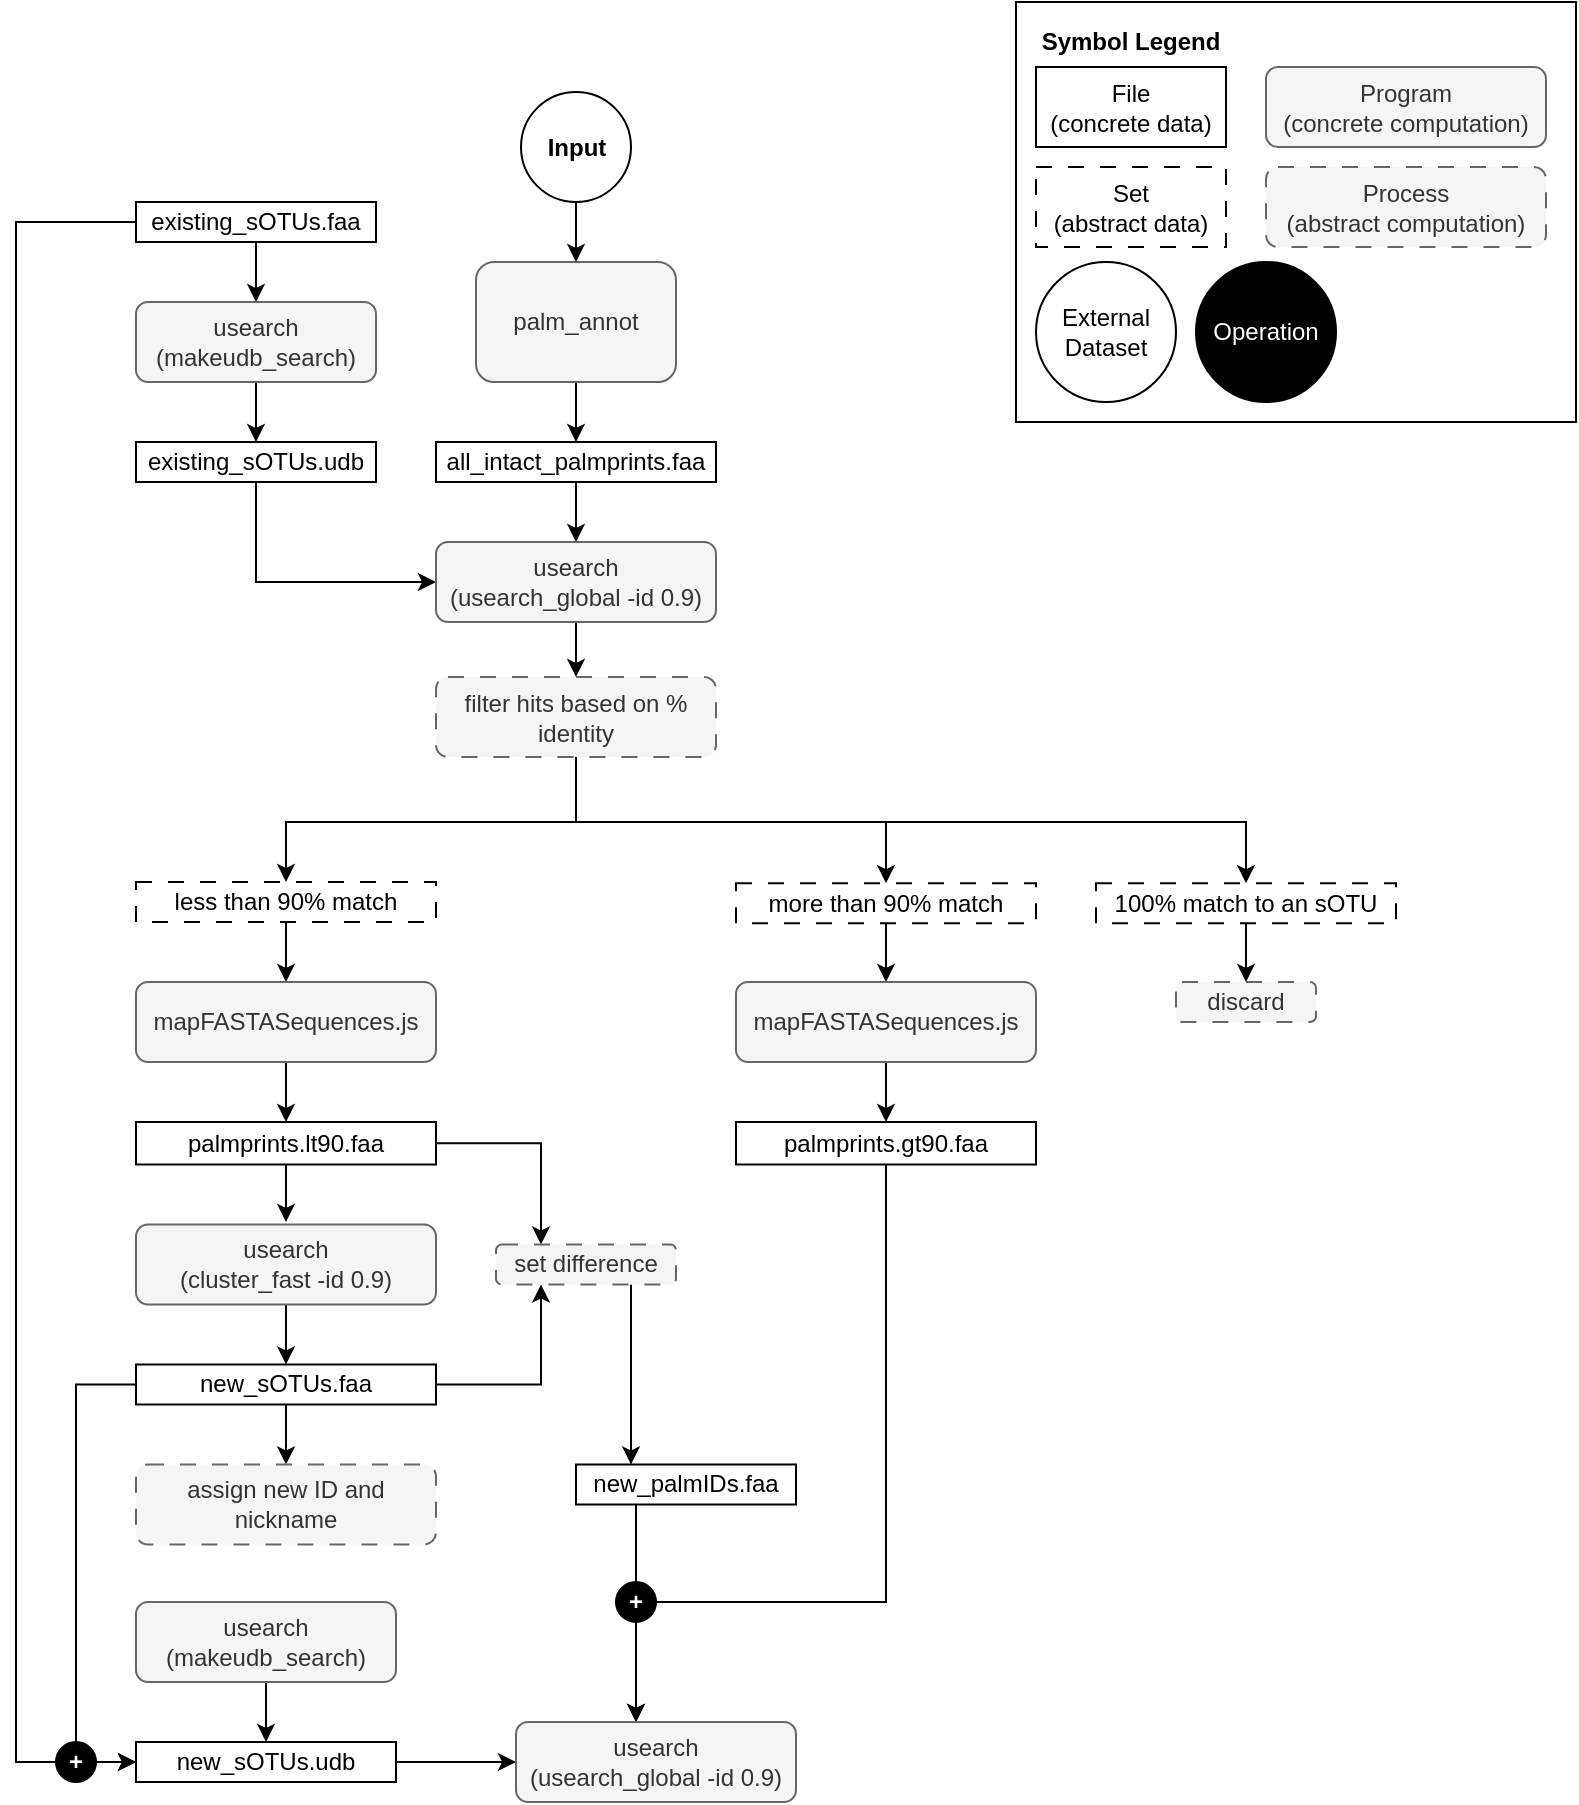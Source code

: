 <mxfile version="24.7.5">
  <diagram name="Page-1" id="xePpAwtWUjEFdL4y1r4D">
    <mxGraphModel dx="991" dy="774" grid="1" gridSize="10" guides="1" tooltips="1" connect="1" arrows="1" fold="1" page="1" pageScale="1" pageWidth="1100" pageHeight="850" math="0" shadow="0">
      <root>
        <mxCell id="0" />
        <mxCell id="1" parent="0" />
        <mxCell id="pcEnY2RNjyqCKXGkyiXo-41" value="" style="rounded=0;whiteSpace=wrap;html=1;" parent="1" vertex="1">
          <mxGeometry x="520" y="160" width="280" height="210" as="geometry" />
        </mxCell>
        <mxCell id="pcEnY2RNjyqCKXGkyiXo-3" value="&lt;b&gt;Input&lt;/b&gt;" style="ellipse;whiteSpace=wrap;html=1;aspect=fixed;" parent="1" vertex="1">
          <mxGeometry x="272.5" y="205" width="55" height="55" as="geometry" />
        </mxCell>
        <mxCell id="pcEnY2RNjyqCKXGkyiXo-24" style="edgeStyle=none;rounded=0;orthogonalLoop=1;jettySize=auto;html=1;entryX=0.5;entryY=0;entryDx=0;entryDy=0;" parent="1" source="pcEnY2RNjyqCKXGkyiXo-5" target="pcEnY2RNjyqCKXGkyiXo-23" edge="1">
          <mxGeometry relative="1" as="geometry" />
        </mxCell>
        <mxCell id="pcEnY2RNjyqCKXGkyiXo-5" value="palm_annot" style="rounded=1;whiteSpace=wrap;html=1;fillColor=#f5f5f5;strokeColor=#666666;fontColor=#333333;" parent="1" vertex="1">
          <mxGeometry x="250" y="290" width="100" height="60" as="geometry" />
        </mxCell>
        <mxCell id="pcEnY2RNjyqCKXGkyiXo-22" style="edgeStyle=none;rounded=0;orthogonalLoop=1;jettySize=auto;html=1;entryX=0.5;entryY=0;entryDx=0;entryDy=0;" parent="1" target="pcEnY2RNjyqCKXGkyiXo-5" edge="1">
          <mxGeometry relative="1" as="geometry">
            <mxPoint x="300" y="260" as="sourcePoint" />
          </mxGeometry>
        </mxCell>
        <mxCell id="pcEnY2RNjyqCKXGkyiXo-31" style="edgeStyle=none;rounded=0;orthogonalLoop=1;jettySize=auto;html=1;entryX=0.5;entryY=0;entryDx=0;entryDy=0;" parent="1" source="pcEnY2RNjyqCKXGkyiXo-23" target="pcEnY2RNjyqCKXGkyiXo-30" edge="1">
          <mxGeometry relative="1" as="geometry" />
        </mxCell>
        <mxCell id="pcEnY2RNjyqCKXGkyiXo-23" value="&lt;div&gt;all_intact_palmprints.faa&lt;/div&gt;" style="rounded=0;whiteSpace=wrap;html=1;" parent="1" vertex="1">
          <mxGeometry x="230" y="380" width="140" height="20" as="geometry" />
        </mxCell>
        <mxCell id="pcEnY2RNjyqCKXGkyiXo-28" style="edgeStyle=none;rounded=0;orthogonalLoop=1;jettySize=auto;html=1;entryX=0.5;entryY=0;entryDx=0;entryDy=0;" parent="1" source="pcEnY2RNjyqCKXGkyiXo-25" target="pcEnY2RNjyqCKXGkyiXo-26" edge="1">
          <mxGeometry relative="1" as="geometry" />
        </mxCell>
        <mxCell id="qipjCbiUXeIvuoldf0_X-96" style="edgeStyle=orthogonalEdgeStyle;rounded=0;orthogonalLoop=1;jettySize=auto;html=1;entryX=0;entryY=0.5;entryDx=0;entryDy=0;" edge="1" parent="1" source="pcEnY2RNjyqCKXGkyiXo-25" target="qipjCbiUXeIvuoldf0_X-84">
          <mxGeometry relative="1" as="geometry">
            <Array as="points">
              <mxPoint x="20" y="270" />
              <mxPoint x="20" y="1040" />
            </Array>
          </mxGeometry>
        </mxCell>
        <mxCell id="pcEnY2RNjyqCKXGkyiXo-25" value="&lt;div&gt;existing_sOTUs.faa&lt;/div&gt;" style="rounded=0;whiteSpace=wrap;html=1;" parent="1" vertex="1">
          <mxGeometry x="80" y="260" width="120" height="20" as="geometry" />
        </mxCell>
        <mxCell id="pcEnY2RNjyqCKXGkyiXo-29" style="edgeStyle=none;rounded=0;orthogonalLoop=1;jettySize=auto;html=1;entryX=0.5;entryY=0;entryDx=0;entryDy=0;" parent="1" source="pcEnY2RNjyqCKXGkyiXo-26" target="pcEnY2RNjyqCKXGkyiXo-27" edge="1">
          <mxGeometry relative="1" as="geometry" />
        </mxCell>
        <mxCell id="pcEnY2RNjyqCKXGkyiXo-26" value="&lt;div&gt;usearch&lt;/div&gt;&lt;div&gt;(makeudb_search)&lt;br&gt;&lt;/div&gt;" style="rounded=1;whiteSpace=wrap;html=1;fillColor=#f5f5f5;strokeColor=#666666;fontColor=#333333;" parent="1" vertex="1">
          <mxGeometry x="80" y="310" width="120" height="40" as="geometry" />
        </mxCell>
        <mxCell id="pcEnY2RNjyqCKXGkyiXo-32" style="edgeStyle=none;rounded=0;orthogonalLoop=1;jettySize=auto;html=1;exitX=0.5;exitY=1;exitDx=0;exitDy=0;entryX=0;entryY=0.5;entryDx=0;entryDy=0;" parent="1" source="pcEnY2RNjyqCKXGkyiXo-27" target="pcEnY2RNjyqCKXGkyiXo-30" edge="1">
          <mxGeometry relative="1" as="geometry">
            <Array as="points">
              <mxPoint x="140" y="450" />
            </Array>
          </mxGeometry>
        </mxCell>
        <mxCell id="pcEnY2RNjyqCKXGkyiXo-27" value="&lt;div&gt;existing_sOTUs.udb&lt;/div&gt;" style="rounded=0;whiteSpace=wrap;html=1;" parent="1" vertex="1">
          <mxGeometry x="80" y="380" width="120" height="20" as="geometry" />
        </mxCell>
        <mxCell id="qipjCbiUXeIvuoldf0_X-47" style="edgeStyle=orthogonalEdgeStyle;rounded=0;orthogonalLoop=1;jettySize=auto;html=1;entryX=0.5;entryY=0;entryDx=0;entryDy=0;" edge="1" parent="1" source="pcEnY2RNjyqCKXGkyiXo-30" target="qipjCbiUXeIvuoldf0_X-12">
          <mxGeometry relative="1" as="geometry" />
        </mxCell>
        <mxCell id="pcEnY2RNjyqCKXGkyiXo-30" value="&lt;div&gt;usearch&lt;/div&gt;&lt;div&gt;(usearch_global -id 0.9)&lt;br&gt;&lt;/div&gt;" style="rounded=1;whiteSpace=wrap;html=1;fillColor=#f5f5f5;strokeColor=#666666;fontColor=#333333;" parent="1" vertex="1">
          <mxGeometry x="230" y="430" width="140" height="40" as="geometry" />
        </mxCell>
        <mxCell id="pcEnY2RNjyqCKXGkyiXo-35" value="&lt;div&gt;External&lt;/div&gt;&lt;div&gt;Dataset&lt;br&gt;&lt;/div&gt;" style="ellipse;whiteSpace=wrap;html=1;aspect=fixed;" parent="1" vertex="1">
          <mxGeometry x="530" y="290" width="70" height="70" as="geometry" />
        </mxCell>
        <mxCell id="pcEnY2RNjyqCKXGkyiXo-36" value="&lt;div&gt;File&lt;/div&gt;&lt;div&gt;(concrete data)&lt;br&gt;&lt;/div&gt;" style="rounded=0;whiteSpace=wrap;html=1;" parent="1" vertex="1">
          <mxGeometry x="530" y="192.5" width="95" height="40" as="geometry" />
        </mxCell>
        <mxCell id="pcEnY2RNjyqCKXGkyiXo-37" value="&lt;div&gt;Set&lt;/div&gt;&lt;div&gt;(abstract data)&lt;br&gt;&lt;/div&gt;" style="rounded=0;whiteSpace=wrap;html=1;dashed=1;dashPattern=8 8;" parent="1" vertex="1">
          <mxGeometry x="530" y="242.5" width="95" height="40" as="geometry" />
        </mxCell>
        <mxCell id="pcEnY2RNjyqCKXGkyiXo-38" value="&lt;div&gt;Program&lt;/div&gt;&lt;div&gt;(concrete computation)&lt;br&gt;&lt;/div&gt;" style="rounded=1;whiteSpace=wrap;html=1;fillColor=#f5f5f5;strokeColor=#666666;fontColor=#333333;" parent="1" vertex="1">
          <mxGeometry x="645" y="192.5" width="140" height="40" as="geometry" />
        </mxCell>
        <mxCell id="pcEnY2RNjyqCKXGkyiXo-40" value="Symbol Legend" style="text;html=1;align=center;verticalAlign=middle;whiteSpace=wrap;rounded=0;fontStyle=1" parent="1" vertex="1">
          <mxGeometry x="530" y="167.5" width="95" height="25" as="geometry" />
        </mxCell>
        <mxCell id="pcEnY2RNjyqCKXGkyiXo-48" value="&lt;div&gt;Process&lt;/div&gt;&lt;div&gt;(abstract computation)&lt;br&gt;&lt;/div&gt;" style="rounded=1;whiteSpace=wrap;html=1;fillColor=#f5f5f5;strokeColor=#666666;fontColor=#333333;dashed=1;dashPattern=8 8;" parent="1" vertex="1">
          <mxGeometry x="645" y="242.5" width="140" height="40" as="geometry" />
        </mxCell>
        <mxCell id="qipjCbiUXeIvuoldf0_X-48" style="edgeStyle=orthogonalEdgeStyle;rounded=0;orthogonalLoop=1;jettySize=auto;html=1;entryX=0.5;entryY=0;entryDx=0;entryDy=0;" edge="1" parent="1" source="qipjCbiUXeIvuoldf0_X-9" target="qipjCbiUXeIvuoldf0_X-18">
          <mxGeometry relative="1" as="geometry" />
        </mxCell>
        <mxCell id="qipjCbiUXeIvuoldf0_X-9" value="&lt;div&gt;&lt;span style=&quot;background-color: initial;&quot;&gt;less than 90% match&lt;/span&gt;&lt;br&gt;&lt;/div&gt;" style="rounded=0;whiteSpace=wrap;html=1;dashed=1;dashPattern=8 8;" vertex="1" parent="1">
          <mxGeometry x="80" y="600" width="150" height="20" as="geometry" />
        </mxCell>
        <mxCell id="qipjCbiUXeIvuoldf0_X-58" style="edgeStyle=orthogonalEdgeStyle;rounded=0;orthogonalLoop=1;jettySize=auto;html=1;entryX=0.5;entryY=0;entryDx=0;entryDy=0;" edge="1" parent="1" source="qipjCbiUXeIvuoldf0_X-12" target="qipjCbiUXeIvuoldf0_X-9">
          <mxGeometry relative="1" as="geometry">
            <Array as="points">
              <mxPoint x="300" y="570" />
              <mxPoint x="155" y="570" />
            </Array>
          </mxGeometry>
        </mxCell>
        <mxCell id="qipjCbiUXeIvuoldf0_X-64" style="edgeStyle=orthogonalEdgeStyle;rounded=0;orthogonalLoop=1;jettySize=auto;html=1;entryX=0.5;entryY=0;entryDx=0;entryDy=0;" edge="1" parent="1" source="qipjCbiUXeIvuoldf0_X-12" target="qipjCbiUXeIvuoldf0_X-60">
          <mxGeometry relative="1" as="geometry">
            <Array as="points">
              <mxPoint x="300" y="570" />
              <mxPoint x="455" y="570" />
            </Array>
          </mxGeometry>
        </mxCell>
        <mxCell id="qipjCbiUXeIvuoldf0_X-70" style="edgeStyle=orthogonalEdgeStyle;rounded=0;orthogonalLoop=1;jettySize=auto;html=1;entryX=0.5;entryY=0;entryDx=0;entryDy=0;" edge="1" parent="1" source="qipjCbiUXeIvuoldf0_X-12" target="qipjCbiUXeIvuoldf0_X-65">
          <mxGeometry relative="1" as="geometry">
            <Array as="points">
              <mxPoint x="300" y="570" />
              <mxPoint x="635" y="570" />
            </Array>
          </mxGeometry>
        </mxCell>
        <mxCell id="qipjCbiUXeIvuoldf0_X-12" value="filter hits based on % identity" style="rounded=1;whiteSpace=wrap;html=1;fillColor=#f5f5f5;strokeColor=#666666;fontColor=#333333;dashed=1;dashPattern=8 8;" vertex="1" parent="1">
          <mxGeometry x="230" y="497.5" width="140" height="40" as="geometry" />
        </mxCell>
        <mxCell id="qipjCbiUXeIvuoldf0_X-88" style="edgeStyle=orthogonalEdgeStyle;rounded=0;orthogonalLoop=1;jettySize=auto;html=1;entryX=0.5;entryY=0;entryDx=0;entryDy=0;" edge="1" parent="1" source="qipjCbiUXeIvuoldf0_X-18" target="qipjCbiUXeIvuoldf0_X-23">
          <mxGeometry relative="1" as="geometry" />
        </mxCell>
        <mxCell id="qipjCbiUXeIvuoldf0_X-18" value="mapFASTASequences.js" style="rounded=1;whiteSpace=wrap;html=1;fillColor=#f5f5f5;strokeColor=#666666;fontColor=#333333;" vertex="1" parent="1">
          <mxGeometry x="80" y="650" width="150" height="40" as="geometry" />
        </mxCell>
        <mxCell id="qipjCbiUXeIvuoldf0_X-81" style="edgeStyle=orthogonalEdgeStyle;rounded=0;orthogonalLoop=1;jettySize=auto;html=1;entryX=0.25;entryY=0;entryDx=0;entryDy=0;" edge="1" parent="1" source="qipjCbiUXeIvuoldf0_X-23" target="qipjCbiUXeIvuoldf0_X-71">
          <mxGeometry relative="1" as="geometry" />
        </mxCell>
        <mxCell id="qipjCbiUXeIvuoldf0_X-89" style="edgeStyle=orthogonalEdgeStyle;rounded=0;orthogonalLoop=1;jettySize=auto;html=1;" edge="1" parent="1" source="qipjCbiUXeIvuoldf0_X-23">
          <mxGeometry relative="1" as="geometry">
            <mxPoint x="155" y="770" as="targetPoint" />
          </mxGeometry>
        </mxCell>
        <mxCell id="qipjCbiUXeIvuoldf0_X-23" value="&lt;div&gt;palmprints.lt90.faa&lt;/div&gt;" style="rounded=0;whiteSpace=wrap;html=1;" vertex="1" parent="1">
          <mxGeometry x="80" y="720" width="150" height="21.25" as="geometry" />
        </mxCell>
        <mxCell id="qipjCbiUXeIvuoldf0_X-26" style="edgeStyle=none;rounded=0;orthogonalLoop=1;jettySize=auto;html=1;entryX=0.5;entryY=0;entryDx=0;entryDy=0;" edge="1" parent="1" source="qipjCbiUXeIvuoldf0_X-27" target="qipjCbiUXeIvuoldf0_X-28">
          <mxGeometry relative="1" as="geometry" />
        </mxCell>
        <mxCell id="qipjCbiUXeIvuoldf0_X-27" value="&lt;div&gt;usearch&lt;/div&gt;&lt;div&gt;(cluster_fast -id 0.9)&lt;br&gt;&lt;/div&gt;" style="rounded=1;whiteSpace=wrap;html=1;fillColor=#f5f5f5;strokeColor=#666666;fontColor=#333333;" vertex="1" parent="1">
          <mxGeometry x="80" y="771.25" width="150" height="40" as="geometry" />
        </mxCell>
        <mxCell id="qipjCbiUXeIvuoldf0_X-37" style="edgeStyle=orthogonalEdgeStyle;rounded=0;orthogonalLoop=1;jettySize=auto;html=1;entryX=0.5;entryY=0;entryDx=0;entryDy=0;" edge="1" parent="1" source="qipjCbiUXeIvuoldf0_X-28" target="qipjCbiUXeIvuoldf0_X-36">
          <mxGeometry relative="1" as="geometry" />
        </mxCell>
        <mxCell id="qipjCbiUXeIvuoldf0_X-79" style="edgeStyle=orthogonalEdgeStyle;rounded=0;orthogonalLoop=1;jettySize=auto;html=1;entryX=0.25;entryY=1;entryDx=0;entryDy=0;" edge="1" parent="1" source="qipjCbiUXeIvuoldf0_X-28" target="qipjCbiUXeIvuoldf0_X-71">
          <mxGeometry relative="1" as="geometry" />
        </mxCell>
        <mxCell id="qipjCbiUXeIvuoldf0_X-95" style="edgeStyle=orthogonalEdgeStyle;rounded=0;orthogonalLoop=1;jettySize=auto;html=1;entryX=0;entryY=0.5;entryDx=0;entryDy=0;" edge="1" parent="1" source="qipjCbiUXeIvuoldf0_X-28" target="qipjCbiUXeIvuoldf0_X-84">
          <mxGeometry relative="1" as="geometry">
            <Array as="points">
              <mxPoint x="50" y="851" />
              <mxPoint x="50" y="1040" />
            </Array>
          </mxGeometry>
        </mxCell>
        <mxCell id="qipjCbiUXeIvuoldf0_X-28" value="&lt;div&gt;new_sOTUs.faa&lt;/div&gt;" style="rounded=0;whiteSpace=wrap;html=1;" vertex="1" parent="1">
          <mxGeometry x="80" y="841.25" width="150" height="20" as="geometry" />
        </mxCell>
        <mxCell id="qipjCbiUXeIvuoldf0_X-36" value="assign new ID and nickname" style="rounded=1;whiteSpace=wrap;html=1;fillColor=#f5f5f5;strokeColor=#666666;fontColor=#333333;dashed=1;dashPattern=8 8;" vertex="1" parent="1">
          <mxGeometry x="80" y="891.25" width="150" height="40" as="geometry" />
        </mxCell>
        <mxCell id="qipjCbiUXeIvuoldf0_X-59" style="edgeStyle=orthogonalEdgeStyle;rounded=0;orthogonalLoop=1;jettySize=auto;html=1;entryX=0.5;entryY=0;entryDx=0;entryDy=0;" edge="1" parent="1" source="qipjCbiUXeIvuoldf0_X-60" target="qipjCbiUXeIvuoldf0_X-62">
          <mxGeometry relative="1" as="geometry" />
        </mxCell>
        <mxCell id="qipjCbiUXeIvuoldf0_X-60" value="&lt;div&gt;&lt;span style=&quot;background-color: initial;&quot;&gt;more than 90% match&lt;/span&gt;&lt;br&gt;&lt;/div&gt;" style="rounded=0;whiteSpace=wrap;html=1;dashed=1;dashPattern=8 8;" vertex="1" parent="1">
          <mxGeometry x="380" y="600.62" width="150" height="20" as="geometry" />
        </mxCell>
        <mxCell id="qipjCbiUXeIvuoldf0_X-61" style="edgeStyle=orthogonalEdgeStyle;rounded=0;orthogonalLoop=1;jettySize=auto;html=1;entryX=0.5;entryY=0;entryDx=0;entryDy=0;" edge="1" parent="1" source="qipjCbiUXeIvuoldf0_X-62" target="qipjCbiUXeIvuoldf0_X-63">
          <mxGeometry relative="1" as="geometry" />
        </mxCell>
        <mxCell id="qipjCbiUXeIvuoldf0_X-62" value="mapFASTASequences.js" style="rounded=1;whiteSpace=wrap;html=1;fillColor=#f5f5f5;strokeColor=#666666;fontColor=#333333;" vertex="1" parent="1">
          <mxGeometry x="380" y="650" width="150" height="40" as="geometry" />
        </mxCell>
        <mxCell id="qipjCbiUXeIvuoldf0_X-103" style="edgeStyle=orthogonalEdgeStyle;rounded=0;orthogonalLoop=1;jettySize=auto;html=1;" edge="1" parent="1" source="qipjCbiUXeIvuoldf0_X-63">
          <mxGeometry relative="1" as="geometry">
            <mxPoint x="330" y="1020" as="targetPoint" />
            <Array as="points">
              <mxPoint x="455" y="960" />
              <mxPoint x="330" y="960" />
            </Array>
          </mxGeometry>
        </mxCell>
        <mxCell id="qipjCbiUXeIvuoldf0_X-63" value="&lt;div&gt;palmprints.gt90.faa&lt;/div&gt;" style="rounded=0;whiteSpace=wrap;html=1;" vertex="1" parent="1">
          <mxGeometry x="380" y="720" width="150" height="21.25" as="geometry" />
        </mxCell>
        <mxCell id="qipjCbiUXeIvuoldf0_X-69" style="edgeStyle=orthogonalEdgeStyle;rounded=0;orthogonalLoop=1;jettySize=auto;html=1;entryX=0.5;entryY=0;entryDx=0;entryDy=0;" edge="1" parent="1" source="qipjCbiUXeIvuoldf0_X-65" target="qipjCbiUXeIvuoldf0_X-66">
          <mxGeometry relative="1" as="geometry" />
        </mxCell>
        <mxCell id="qipjCbiUXeIvuoldf0_X-65" value="&lt;div&gt;&lt;span style=&quot;background-color: initial;&quot;&gt;100% match to an sOTU&lt;/span&gt;&lt;br&gt;&lt;/div&gt;" style="rounded=0;whiteSpace=wrap;html=1;dashed=1;dashPattern=8 8;" vertex="1" parent="1">
          <mxGeometry x="560" y="600.62" width="150" height="20" as="geometry" />
        </mxCell>
        <mxCell id="qipjCbiUXeIvuoldf0_X-66" value="discard" style="rounded=1;whiteSpace=wrap;html=1;fillColor=#f5f5f5;strokeColor=#666666;fontColor=#333333;dashed=1;dashPattern=8 8;" vertex="1" parent="1">
          <mxGeometry x="600" y="650" width="70" height="20" as="geometry" />
        </mxCell>
        <mxCell id="qipjCbiUXeIvuoldf0_X-78" style="edgeStyle=orthogonalEdgeStyle;rounded=0;orthogonalLoop=1;jettySize=auto;html=1;entryX=0.25;entryY=0;entryDx=0;entryDy=0;exitX=0.75;exitY=1;exitDx=0;exitDy=0;" edge="1" parent="1" source="qipjCbiUXeIvuoldf0_X-71" target="qipjCbiUXeIvuoldf0_X-76">
          <mxGeometry relative="1" as="geometry" />
        </mxCell>
        <mxCell id="qipjCbiUXeIvuoldf0_X-71" value="set difference" style="rounded=1;whiteSpace=wrap;html=1;fillColor=#f5f5f5;strokeColor=#666666;fontColor=#333333;dashed=1;dashPattern=8 8;" vertex="1" parent="1">
          <mxGeometry x="260" y="781.25" width="90" height="20" as="geometry" />
        </mxCell>
        <mxCell id="qipjCbiUXeIvuoldf0_X-102" style="edgeStyle=orthogonalEdgeStyle;rounded=0;orthogonalLoop=1;jettySize=auto;html=1;" edge="1" parent="1" source="qipjCbiUXeIvuoldf0_X-76" target="qipjCbiUXeIvuoldf0_X-100">
          <mxGeometry relative="1" as="geometry">
            <Array as="points">
              <mxPoint x="330" y="990" />
              <mxPoint x="330" y="990" />
            </Array>
          </mxGeometry>
        </mxCell>
        <mxCell id="qipjCbiUXeIvuoldf0_X-76" value="&lt;div&gt;new_palmIDs.faa&lt;/div&gt;" style="rounded=0;whiteSpace=wrap;html=1;" vertex="1" parent="1">
          <mxGeometry x="300" y="891.25" width="110" height="20" as="geometry" />
        </mxCell>
        <mxCell id="qipjCbiUXeIvuoldf0_X-82" style="edgeStyle=none;rounded=0;orthogonalLoop=1;jettySize=auto;html=1;entryX=0.5;entryY=0;entryDx=0;entryDy=0;" edge="1" parent="1" source="qipjCbiUXeIvuoldf0_X-83" target="qipjCbiUXeIvuoldf0_X-84">
          <mxGeometry relative="1" as="geometry" />
        </mxCell>
        <mxCell id="qipjCbiUXeIvuoldf0_X-83" value="&lt;div&gt;usearch&lt;/div&gt;&lt;div&gt;(makeudb_search)&lt;br&gt;&lt;/div&gt;" style="rounded=1;whiteSpace=wrap;html=1;fillColor=#f5f5f5;strokeColor=#666666;fontColor=#333333;" vertex="1" parent="1">
          <mxGeometry x="80" y="960" width="130" height="40" as="geometry" />
        </mxCell>
        <mxCell id="qipjCbiUXeIvuoldf0_X-101" style="edgeStyle=orthogonalEdgeStyle;rounded=0;orthogonalLoop=1;jettySize=auto;html=1;entryX=0;entryY=0.5;entryDx=0;entryDy=0;" edge="1" parent="1" source="qipjCbiUXeIvuoldf0_X-84" target="qipjCbiUXeIvuoldf0_X-100">
          <mxGeometry relative="1" as="geometry" />
        </mxCell>
        <mxCell id="qipjCbiUXeIvuoldf0_X-84" value="&lt;div&gt;new_sOTUs.udb&lt;/div&gt;" style="rounded=0;whiteSpace=wrap;html=1;" vertex="1" parent="1">
          <mxGeometry x="80" y="1030" width="130" height="20" as="geometry" />
        </mxCell>
        <mxCell id="qipjCbiUXeIvuoldf0_X-97" value="&lt;div&gt;Operation&lt;/div&gt;" style="ellipse;whiteSpace=wrap;html=1;aspect=fixed;fillStyle=auto;fillColor=#000000;fontColor=#FFFFFF;" vertex="1" parent="1">
          <mxGeometry x="610" y="290" width="70" height="70" as="geometry" />
        </mxCell>
        <mxCell id="qipjCbiUXeIvuoldf0_X-98" value="&lt;b&gt;+&lt;/b&gt;" style="ellipse;whiteSpace=wrap;html=1;aspect=fixed;fillStyle=auto;fillColor=#000000;fontColor=#FFFFFF;" vertex="1" parent="1">
          <mxGeometry x="40" y="1030" width="20" height="20" as="geometry" />
        </mxCell>
        <mxCell id="qipjCbiUXeIvuoldf0_X-100" value="&lt;div&gt;usearch&lt;/div&gt;&lt;div&gt;(usearch_global -id 0.9)&lt;br&gt;&lt;/div&gt;" style="rounded=1;whiteSpace=wrap;html=1;fillColor=#f5f5f5;strokeColor=#666666;fontColor=#333333;" vertex="1" parent="1">
          <mxGeometry x="270" y="1020" width="140" height="40" as="geometry" />
        </mxCell>
        <mxCell id="qipjCbiUXeIvuoldf0_X-104" value="&lt;b&gt;+&lt;/b&gt;" style="ellipse;whiteSpace=wrap;html=1;aspect=fixed;fillStyle=auto;fillColor=#000000;fontColor=#FFFFFF;" vertex="1" parent="1">
          <mxGeometry x="320" y="950" width="20" height="20" as="geometry" />
        </mxCell>
      </root>
    </mxGraphModel>
  </diagram>
</mxfile>
